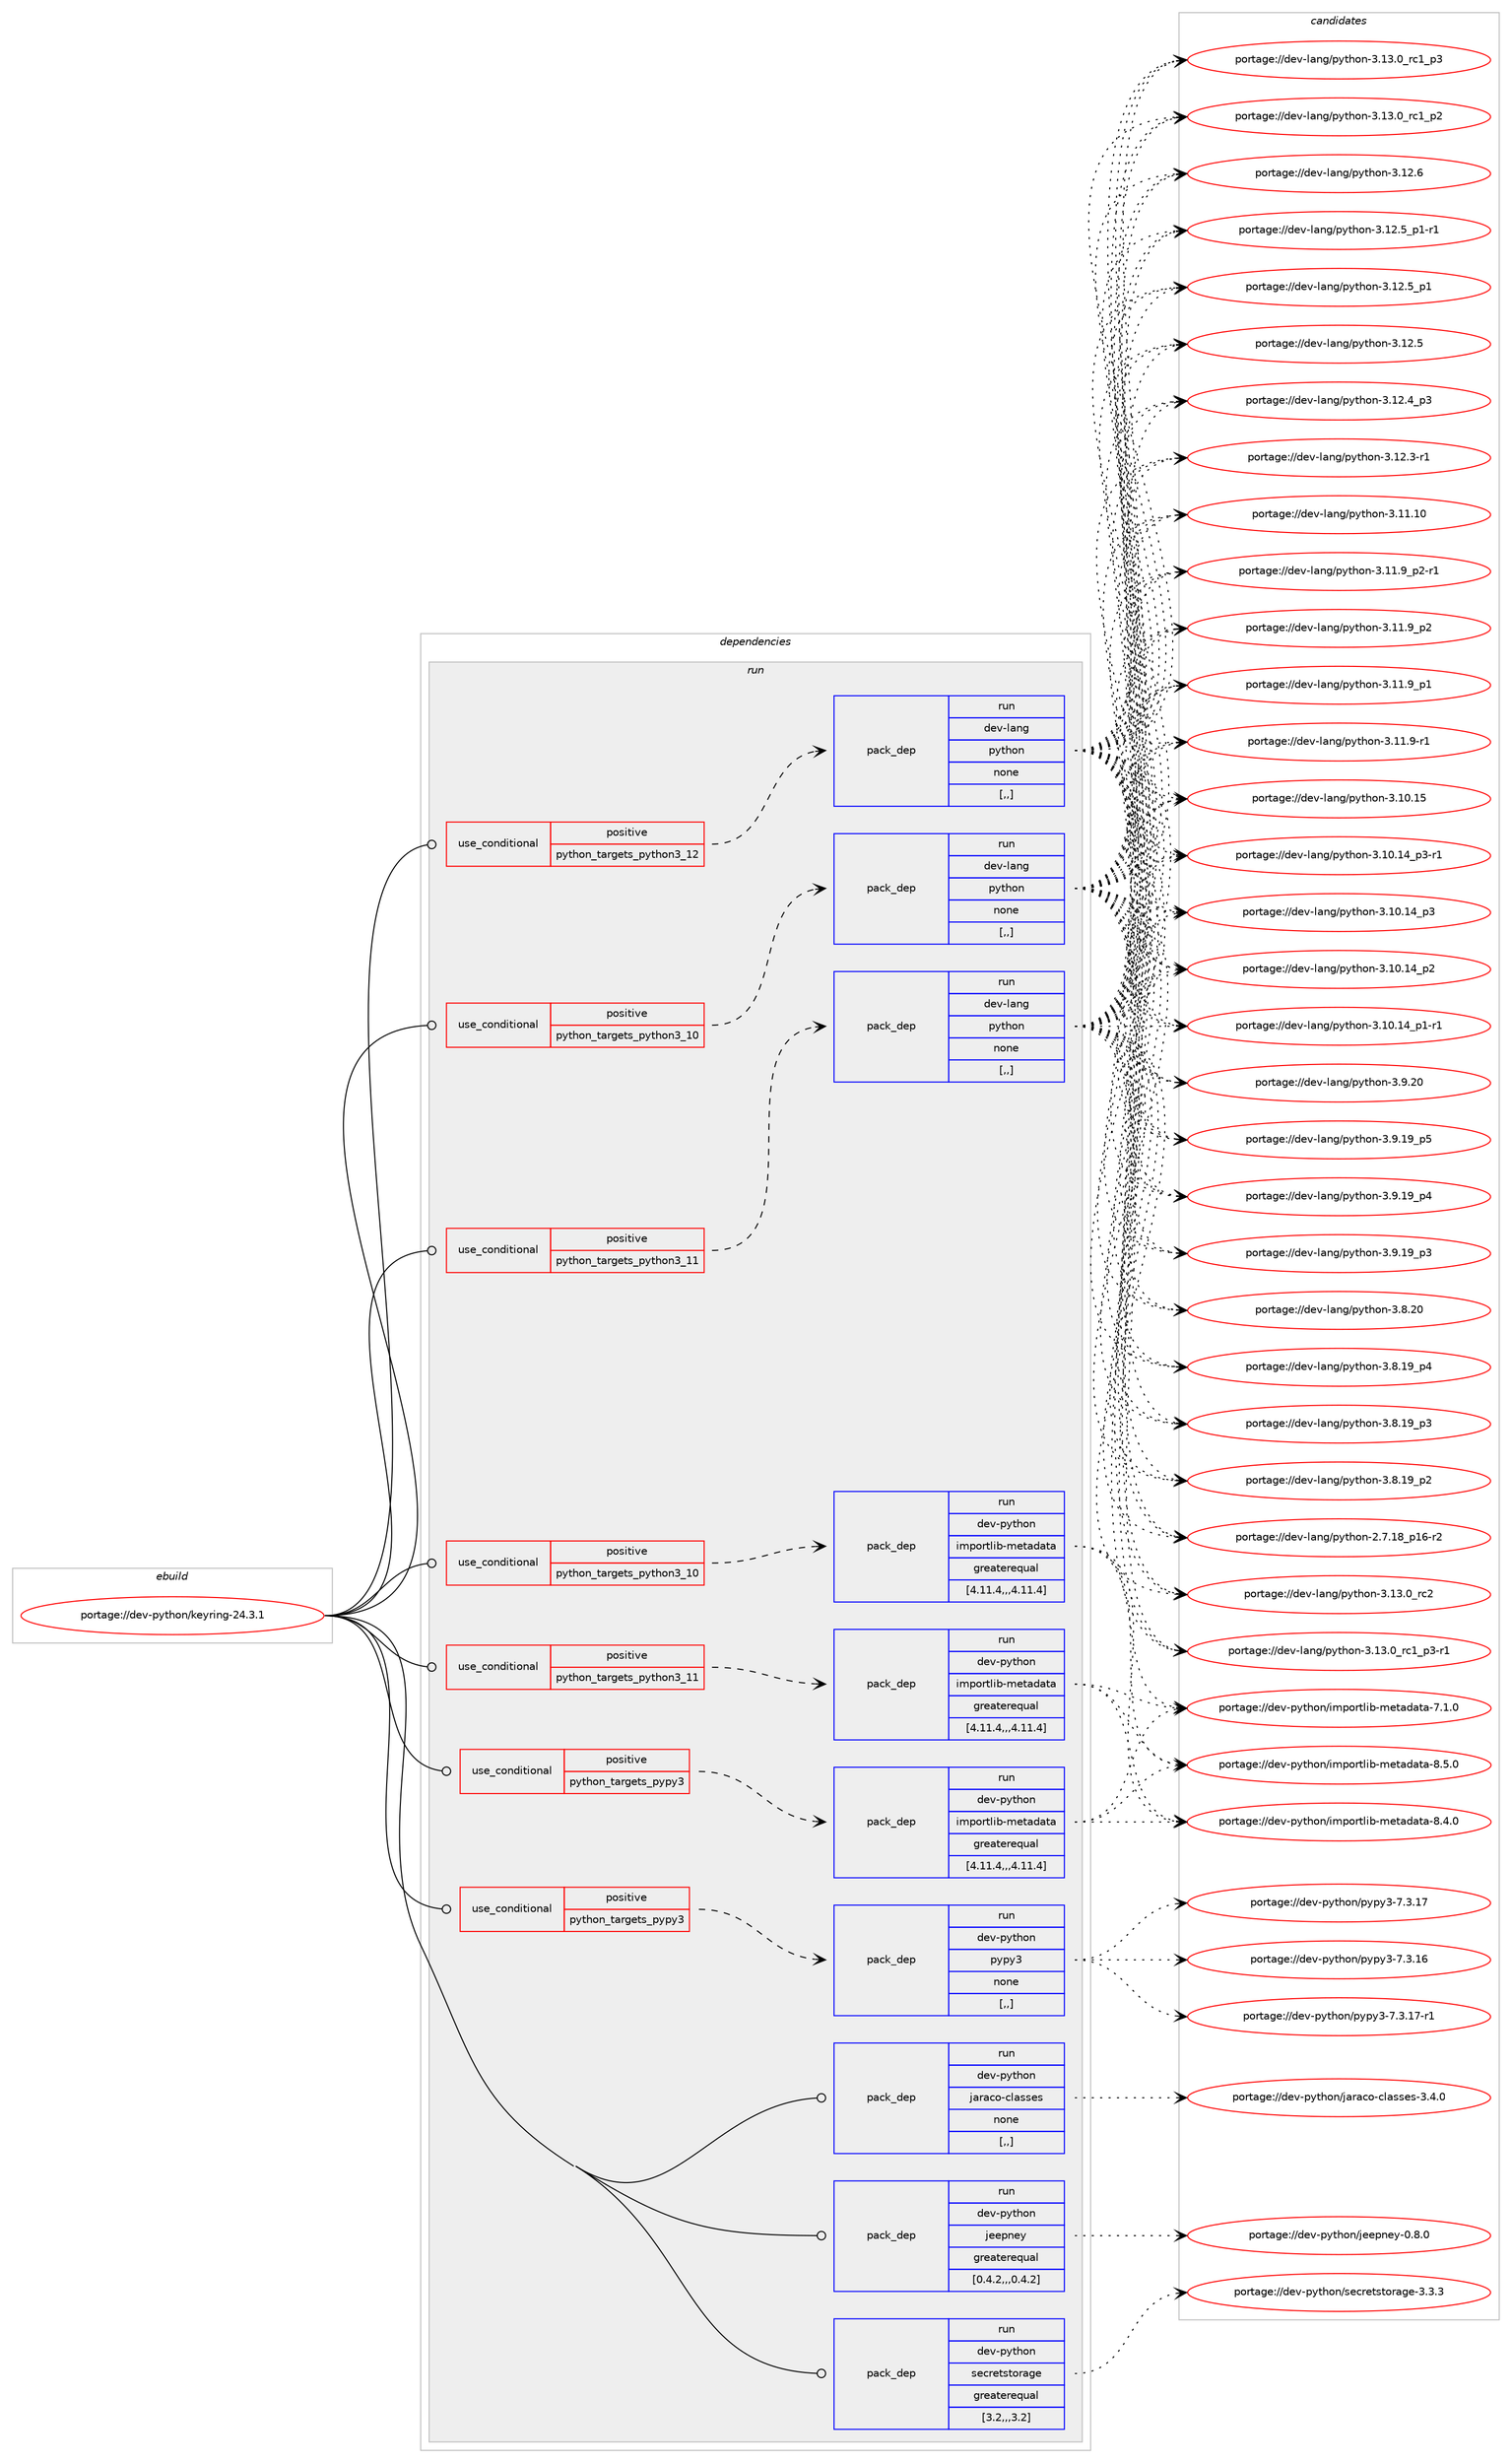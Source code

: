 digraph prolog {

# *************
# Graph options
# *************

newrank=true;
concentrate=true;
compound=true;
graph [rankdir=LR,fontname=Helvetica,fontsize=10,ranksep=1.5];#, ranksep=2.5, nodesep=0.2];
edge  [arrowhead=vee];
node  [fontname=Helvetica,fontsize=10];

# **********
# The ebuild
# **********

subgraph cluster_leftcol {
color=gray;
label=<<i>ebuild</i>>;
id [label="portage://dev-python/keyring-24.3.1", color=red, width=4, href="../dev-python/keyring-24.3.1.svg"];
}

# ****************
# The dependencies
# ****************

subgraph cluster_midcol {
color=gray;
label=<<i>dependencies</i>>;
subgraph cluster_compile {
fillcolor="#eeeeee";
style=filled;
label=<<i>compile</i>>;
}
subgraph cluster_compileandrun {
fillcolor="#eeeeee";
style=filled;
label=<<i>compile and run</i>>;
}
subgraph cluster_run {
fillcolor="#eeeeee";
style=filled;
label=<<i>run</i>>;
subgraph cond164433 {
dependency643941 [label=<<TABLE BORDER="0" CELLBORDER="1" CELLSPACING="0" CELLPADDING="4"><TR><TD ROWSPAN="3" CELLPADDING="10">use_conditional</TD></TR><TR><TD>positive</TD></TR><TR><TD>python_targets_pypy3</TD></TR></TABLE>>, shape=none, color=red];
subgraph pack474689 {
dependency643942 [label=<<TABLE BORDER="0" CELLBORDER="1" CELLSPACING="0" CELLPADDING="4" WIDTH="220"><TR><TD ROWSPAN="6" CELLPADDING="30">pack_dep</TD></TR><TR><TD WIDTH="110">run</TD></TR><TR><TD>dev-python</TD></TR><TR><TD>importlib-metadata</TD></TR><TR><TD>greaterequal</TD></TR><TR><TD>[4.11.4,,,4.11.4]</TD></TR></TABLE>>, shape=none, color=blue];
}
dependency643941:e -> dependency643942:w [weight=20,style="dashed",arrowhead="vee"];
}
id:e -> dependency643941:w [weight=20,style="solid",arrowhead="odot"];
subgraph cond164434 {
dependency643943 [label=<<TABLE BORDER="0" CELLBORDER="1" CELLSPACING="0" CELLPADDING="4"><TR><TD ROWSPAN="3" CELLPADDING="10">use_conditional</TD></TR><TR><TD>positive</TD></TR><TR><TD>python_targets_pypy3</TD></TR></TABLE>>, shape=none, color=red];
subgraph pack474690 {
dependency643944 [label=<<TABLE BORDER="0" CELLBORDER="1" CELLSPACING="0" CELLPADDING="4" WIDTH="220"><TR><TD ROWSPAN="6" CELLPADDING="30">pack_dep</TD></TR><TR><TD WIDTH="110">run</TD></TR><TR><TD>dev-python</TD></TR><TR><TD>pypy3</TD></TR><TR><TD>none</TD></TR><TR><TD>[,,]</TD></TR></TABLE>>, shape=none, color=blue];
}
dependency643943:e -> dependency643944:w [weight=20,style="dashed",arrowhead="vee"];
}
id:e -> dependency643943:w [weight=20,style="solid",arrowhead="odot"];
subgraph cond164435 {
dependency643945 [label=<<TABLE BORDER="0" CELLBORDER="1" CELLSPACING="0" CELLPADDING="4"><TR><TD ROWSPAN="3" CELLPADDING="10">use_conditional</TD></TR><TR><TD>positive</TD></TR><TR><TD>python_targets_python3_10</TD></TR></TABLE>>, shape=none, color=red];
subgraph pack474691 {
dependency643946 [label=<<TABLE BORDER="0" CELLBORDER="1" CELLSPACING="0" CELLPADDING="4" WIDTH="220"><TR><TD ROWSPAN="6" CELLPADDING="30">pack_dep</TD></TR><TR><TD WIDTH="110">run</TD></TR><TR><TD>dev-lang</TD></TR><TR><TD>python</TD></TR><TR><TD>none</TD></TR><TR><TD>[,,]</TD></TR></TABLE>>, shape=none, color=blue];
}
dependency643945:e -> dependency643946:w [weight=20,style="dashed",arrowhead="vee"];
}
id:e -> dependency643945:w [weight=20,style="solid",arrowhead="odot"];
subgraph cond164436 {
dependency643947 [label=<<TABLE BORDER="0" CELLBORDER="1" CELLSPACING="0" CELLPADDING="4"><TR><TD ROWSPAN="3" CELLPADDING="10">use_conditional</TD></TR><TR><TD>positive</TD></TR><TR><TD>python_targets_python3_10</TD></TR></TABLE>>, shape=none, color=red];
subgraph pack474692 {
dependency643948 [label=<<TABLE BORDER="0" CELLBORDER="1" CELLSPACING="0" CELLPADDING="4" WIDTH="220"><TR><TD ROWSPAN="6" CELLPADDING="30">pack_dep</TD></TR><TR><TD WIDTH="110">run</TD></TR><TR><TD>dev-python</TD></TR><TR><TD>importlib-metadata</TD></TR><TR><TD>greaterequal</TD></TR><TR><TD>[4.11.4,,,4.11.4]</TD></TR></TABLE>>, shape=none, color=blue];
}
dependency643947:e -> dependency643948:w [weight=20,style="dashed",arrowhead="vee"];
}
id:e -> dependency643947:w [weight=20,style="solid",arrowhead="odot"];
subgraph cond164437 {
dependency643949 [label=<<TABLE BORDER="0" CELLBORDER="1" CELLSPACING="0" CELLPADDING="4"><TR><TD ROWSPAN="3" CELLPADDING="10">use_conditional</TD></TR><TR><TD>positive</TD></TR><TR><TD>python_targets_python3_11</TD></TR></TABLE>>, shape=none, color=red];
subgraph pack474693 {
dependency643950 [label=<<TABLE BORDER="0" CELLBORDER="1" CELLSPACING="0" CELLPADDING="4" WIDTH="220"><TR><TD ROWSPAN="6" CELLPADDING="30">pack_dep</TD></TR><TR><TD WIDTH="110">run</TD></TR><TR><TD>dev-lang</TD></TR><TR><TD>python</TD></TR><TR><TD>none</TD></TR><TR><TD>[,,]</TD></TR></TABLE>>, shape=none, color=blue];
}
dependency643949:e -> dependency643950:w [weight=20,style="dashed",arrowhead="vee"];
}
id:e -> dependency643949:w [weight=20,style="solid",arrowhead="odot"];
subgraph cond164438 {
dependency643951 [label=<<TABLE BORDER="0" CELLBORDER="1" CELLSPACING="0" CELLPADDING="4"><TR><TD ROWSPAN="3" CELLPADDING="10">use_conditional</TD></TR><TR><TD>positive</TD></TR><TR><TD>python_targets_python3_11</TD></TR></TABLE>>, shape=none, color=red];
subgraph pack474694 {
dependency643952 [label=<<TABLE BORDER="0" CELLBORDER="1" CELLSPACING="0" CELLPADDING="4" WIDTH="220"><TR><TD ROWSPAN="6" CELLPADDING="30">pack_dep</TD></TR><TR><TD WIDTH="110">run</TD></TR><TR><TD>dev-python</TD></TR><TR><TD>importlib-metadata</TD></TR><TR><TD>greaterequal</TD></TR><TR><TD>[4.11.4,,,4.11.4]</TD></TR></TABLE>>, shape=none, color=blue];
}
dependency643951:e -> dependency643952:w [weight=20,style="dashed",arrowhead="vee"];
}
id:e -> dependency643951:w [weight=20,style="solid",arrowhead="odot"];
subgraph cond164439 {
dependency643953 [label=<<TABLE BORDER="0" CELLBORDER="1" CELLSPACING="0" CELLPADDING="4"><TR><TD ROWSPAN="3" CELLPADDING="10">use_conditional</TD></TR><TR><TD>positive</TD></TR><TR><TD>python_targets_python3_12</TD></TR></TABLE>>, shape=none, color=red];
subgraph pack474695 {
dependency643954 [label=<<TABLE BORDER="0" CELLBORDER="1" CELLSPACING="0" CELLPADDING="4" WIDTH="220"><TR><TD ROWSPAN="6" CELLPADDING="30">pack_dep</TD></TR><TR><TD WIDTH="110">run</TD></TR><TR><TD>dev-lang</TD></TR><TR><TD>python</TD></TR><TR><TD>none</TD></TR><TR><TD>[,,]</TD></TR></TABLE>>, shape=none, color=blue];
}
dependency643953:e -> dependency643954:w [weight=20,style="dashed",arrowhead="vee"];
}
id:e -> dependency643953:w [weight=20,style="solid",arrowhead="odot"];
subgraph pack474696 {
dependency643955 [label=<<TABLE BORDER="0" CELLBORDER="1" CELLSPACING="0" CELLPADDING="4" WIDTH="220"><TR><TD ROWSPAN="6" CELLPADDING="30">pack_dep</TD></TR><TR><TD WIDTH="110">run</TD></TR><TR><TD>dev-python</TD></TR><TR><TD>jaraco-classes</TD></TR><TR><TD>none</TD></TR><TR><TD>[,,]</TD></TR></TABLE>>, shape=none, color=blue];
}
id:e -> dependency643955:w [weight=20,style="solid",arrowhead="odot"];
subgraph pack474697 {
dependency643956 [label=<<TABLE BORDER="0" CELLBORDER="1" CELLSPACING="0" CELLPADDING="4" WIDTH="220"><TR><TD ROWSPAN="6" CELLPADDING="30">pack_dep</TD></TR><TR><TD WIDTH="110">run</TD></TR><TR><TD>dev-python</TD></TR><TR><TD>jeepney</TD></TR><TR><TD>greaterequal</TD></TR><TR><TD>[0.4.2,,,0.4.2]</TD></TR></TABLE>>, shape=none, color=blue];
}
id:e -> dependency643956:w [weight=20,style="solid",arrowhead="odot"];
subgraph pack474698 {
dependency643957 [label=<<TABLE BORDER="0" CELLBORDER="1" CELLSPACING="0" CELLPADDING="4" WIDTH="220"><TR><TD ROWSPAN="6" CELLPADDING="30">pack_dep</TD></TR><TR><TD WIDTH="110">run</TD></TR><TR><TD>dev-python</TD></TR><TR><TD>secretstorage</TD></TR><TR><TD>greaterequal</TD></TR><TR><TD>[3.2,,,3.2]</TD></TR></TABLE>>, shape=none, color=blue];
}
id:e -> dependency643957:w [weight=20,style="solid",arrowhead="odot"];
}
}

# **************
# The candidates
# **************

subgraph cluster_choices {
rank=same;
color=gray;
label=<<i>candidates</i>>;

subgraph choice474689 {
color=black;
nodesep=1;
choice10010111845112121116104111110471051091121111141161081059845109101116971009711697455646534648 [label="portage://dev-python/importlib-metadata-8.5.0", color=red, width=4,href="../dev-python/importlib-metadata-8.5.0.svg"];
choice10010111845112121116104111110471051091121111141161081059845109101116971009711697455646524648 [label="portage://dev-python/importlib-metadata-8.4.0", color=red, width=4,href="../dev-python/importlib-metadata-8.4.0.svg"];
choice10010111845112121116104111110471051091121111141161081059845109101116971009711697455546494648 [label="portage://dev-python/importlib-metadata-7.1.0", color=red, width=4,href="../dev-python/importlib-metadata-7.1.0.svg"];
dependency643942:e -> choice10010111845112121116104111110471051091121111141161081059845109101116971009711697455646534648:w [style=dotted,weight="100"];
dependency643942:e -> choice10010111845112121116104111110471051091121111141161081059845109101116971009711697455646524648:w [style=dotted,weight="100"];
dependency643942:e -> choice10010111845112121116104111110471051091121111141161081059845109101116971009711697455546494648:w [style=dotted,weight="100"];
}
subgraph choice474690 {
color=black;
nodesep=1;
choice100101118451121211161041111104711212111212151455546514649554511449 [label="portage://dev-python/pypy3-7.3.17-r1", color=red, width=4,href="../dev-python/pypy3-7.3.17-r1.svg"];
choice10010111845112121116104111110471121211121215145554651464955 [label="portage://dev-python/pypy3-7.3.17", color=red, width=4,href="../dev-python/pypy3-7.3.17.svg"];
choice10010111845112121116104111110471121211121215145554651464954 [label="portage://dev-python/pypy3-7.3.16", color=red, width=4,href="../dev-python/pypy3-7.3.16.svg"];
dependency643944:e -> choice100101118451121211161041111104711212111212151455546514649554511449:w [style=dotted,weight="100"];
dependency643944:e -> choice10010111845112121116104111110471121211121215145554651464955:w [style=dotted,weight="100"];
dependency643944:e -> choice10010111845112121116104111110471121211121215145554651464954:w [style=dotted,weight="100"];
}
subgraph choice474691 {
color=black;
nodesep=1;
choice10010111845108971101034711212111610411111045514649514648951149950 [label="portage://dev-lang/python-3.13.0_rc2", color=red, width=4,href="../dev-lang/python-3.13.0_rc2.svg"];
choice1001011184510897110103471121211161041111104551464951464895114994995112514511449 [label="portage://dev-lang/python-3.13.0_rc1_p3-r1", color=red, width=4,href="../dev-lang/python-3.13.0_rc1_p3-r1.svg"];
choice100101118451089711010347112121116104111110455146495146489511499499511251 [label="portage://dev-lang/python-3.13.0_rc1_p3", color=red, width=4,href="../dev-lang/python-3.13.0_rc1_p3.svg"];
choice100101118451089711010347112121116104111110455146495146489511499499511250 [label="portage://dev-lang/python-3.13.0_rc1_p2", color=red, width=4,href="../dev-lang/python-3.13.0_rc1_p2.svg"];
choice10010111845108971101034711212111610411111045514649504654 [label="portage://dev-lang/python-3.12.6", color=red, width=4,href="../dev-lang/python-3.12.6.svg"];
choice1001011184510897110103471121211161041111104551464950465395112494511449 [label="portage://dev-lang/python-3.12.5_p1-r1", color=red, width=4,href="../dev-lang/python-3.12.5_p1-r1.svg"];
choice100101118451089711010347112121116104111110455146495046539511249 [label="portage://dev-lang/python-3.12.5_p1", color=red, width=4,href="../dev-lang/python-3.12.5_p1.svg"];
choice10010111845108971101034711212111610411111045514649504653 [label="portage://dev-lang/python-3.12.5", color=red, width=4,href="../dev-lang/python-3.12.5.svg"];
choice100101118451089711010347112121116104111110455146495046529511251 [label="portage://dev-lang/python-3.12.4_p3", color=red, width=4,href="../dev-lang/python-3.12.4_p3.svg"];
choice100101118451089711010347112121116104111110455146495046514511449 [label="portage://dev-lang/python-3.12.3-r1", color=red, width=4,href="../dev-lang/python-3.12.3-r1.svg"];
choice1001011184510897110103471121211161041111104551464949464948 [label="portage://dev-lang/python-3.11.10", color=red, width=4,href="../dev-lang/python-3.11.10.svg"];
choice1001011184510897110103471121211161041111104551464949465795112504511449 [label="portage://dev-lang/python-3.11.9_p2-r1", color=red, width=4,href="../dev-lang/python-3.11.9_p2-r1.svg"];
choice100101118451089711010347112121116104111110455146494946579511250 [label="portage://dev-lang/python-3.11.9_p2", color=red, width=4,href="../dev-lang/python-3.11.9_p2.svg"];
choice100101118451089711010347112121116104111110455146494946579511249 [label="portage://dev-lang/python-3.11.9_p1", color=red, width=4,href="../dev-lang/python-3.11.9_p1.svg"];
choice100101118451089711010347112121116104111110455146494946574511449 [label="portage://dev-lang/python-3.11.9-r1", color=red, width=4,href="../dev-lang/python-3.11.9-r1.svg"];
choice1001011184510897110103471121211161041111104551464948464953 [label="portage://dev-lang/python-3.10.15", color=red, width=4,href="../dev-lang/python-3.10.15.svg"];
choice100101118451089711010347112121116104111110455146494846495295112514511449 [label="portage://dev-lang/python-3.10.14_p3-r1", color=red, width=4,href="../dev-lang/python-3.10.14_p3-r1.svg"];
choice10010111845108971101034711212111610411111045514649484649529511251 [label="portage://dev-lang/python-3.10.14_p3", color=red, width=4,href="../dev-lang/python-3.10.14_p3.svg"];
choice10010111845108971101034711212111610411111045514649484649529511250 [label="portage://dev-lang/python-3.10.14_p2", color=red, width=4,href="../dev-lang/python-3.10.14_p2.svg"];
choice100101118451089711010347112121116104111110455146494846495295112494511449 [label="portage://dev-lang/python-3.10.14_p1-r1", color=red, width=4,href="../dev-lang/python-3.10.14_p1-r1.svg"];
choice10010111845108971101034711212111610411111045514657465048 [label="portage://dev-lang/python-3.9.20", color=red, width=4,href="../dev-lang/python-3.9.20.svg"];
choice100101118451089711010347112121116104111110455146574649579511253 [label="portage://dev-lang/python-3.9.19_p5", color=red, width=4,href="../dev-lang/python-3.9.19_p5.svg"];
choice100101118451089711010347112121116104111110455146574649579511252 [label="portage://dev-lang/python-3.9.19_p4", color=red, width=4,href="../dev-lang/python-3.9.19_p4.svg"];
choice100101118451089711010347112121116104111110455146574649579511251 [label="portage://dev-lang/python-3.9.19_p3", color=red, width=4,href="../dev-lang/python-3.9.19_p3.svg"];
choice10010111845108971101034711212111610411111045514656465048 [label="portage://dev-lang/python-3.8.20", color=red, width=4,href="../dev-lang/python-3.8.20.svg"];
choice100101118451089711010347112121116104111110455146564649579511252 [label="portage://dev-lang/python-3.8.19_p4", color=red, width=4,href="../dev-lang/python-3.8.19_p4.svg"];
choice100101118451089711010347112121116104111110455146564649579511251 [label="portage://dev-lang/python-3.8.19_p3", color=red, width=4,href="../dev-lang/python-3.8.19_p3.svg"];
choice100101118451089711010347112121116104111110455146564649579511250 [label="portage://dev-lang/python-3.8.19_p2", color=red, width=4,href="../dev-lang/python-3.8.19_p2.svg"];
choice100101118451089711010347112121116104111110455046554649569511249544511450 [label="portage://dev-lang/python-2.7.18_p16-r2", color=red, width=4,href="../dev-lang/python-2.7.18_p16-r2.svg"];
dependency643946:e -> choice10010111845108971101034711212111610411111045514649514648951149950:w [style=dotted,weight="100"];
dependency643946:e -> choice1001011184510897110103471121211161041111104551464951464895114994995112514511449:w [style=dotted,weight="100"];
dependency643946:e -> choice100101118451089711010347112121116104111110455146495146489511499499511251:w [style=dotted,weight="100"];
dependency643946:e -> choice100101118451089711010347112121116104111110455146495146489511499499511250:w [style=dotted,weight="100"];
dependency643946:e -> choice10010111845108971101034711212111610411111045514649504654:w [style=dotted,weight="100"];
dependency643946:e -> choice1001011184510897110103471121211161041111104551464950465395112494511449:w [style=dotted,weight="100"];
dependency643946:e -> choice100101118451089711010347112121116104111110455146495046539511249:w [style=dotted,weight="100"];
dependency643946:e -> choice10010111845108971101034711212111610411111045514649504653:w [style=dotted,weight="100"];
dependency643946:e -> choice100101118451089711010347112121116104111110455146495046529511251:w [style=dotted,weight="100"];
dependency643946:e -> choice100101118451089711010347112121116104111110455146495046514511449:w [style=dotted,weight="100"];
dependency643946:e -> choice1001011184510897110103471121211161041111104551464949464948:w [style=dotted,weight="100"];
dependency643946:e -> choice1001011184510897110103471121211161041111104551464949465795112504511449:w [style=dotted,weight="100"];
dependency643946:e -> choice100101118451089711010347112121116104111110455146494946579511250:w [style=dotted,weight="100"];
dependency643946:e -> choice100101118451089711010347112121116104111110455146494946579511249:w [style=dotted,weight="100"];
dependency643946:e -> choice100101118451089711010347112121116104111110455146494946574511449:w [style=dotted,weight="100"];
dependency643946:e -> choice1001011184510897110103471121211161041111104551464948464953:w [style=dotted,weight="100"];
dependency643946:e -> choice100101118451089711010347112121116104111110455146494846495295112514511449:w [style=dotted,weight="100"];
dependency643946:e -> choice10010111845108971101034711212111610411111045514649484649529511251:w [style=dotted,weight="100"];
dependency643946:e -> choice10010111845108971101034711212111610411111045514649484649529511250:w [style=dotted,weight="100"];
dependency643946:e -> choice100101118451089711010347112121116104111110455146494846495295112494511449:w [style=dotted,weight="100"];
dependency643946:e -> choice10010111845108971101034711212111610411111045514657465048:w [style=dotted,weight="100"];
dependency643946:e -> choice100101118451089711010347112121116104111110455146574649579511253:w [style=dotted,weight="100"];
dependency643946:e -> choice100101118451089711010347112121116104111110455146574649579511252:w [style=dotted,weight="100"];
dependency643946:e -> choice100101118451089711010347112121116104111110455146574649579511251:w [style=dotted,weight="100"];
dependency643946:e -> choice10010111845108971101034711212111610411111045514656465048:w [style=dotted,weight="100"];
dependency643946:e -> choice100101118451089711010347112121116104111110455146564649579511252:w [style=dotted,weight="100"];
dependency643946:e -> choice100101118451089711010347112121116104111110455146564649579511251:w [style=dotted,weight="100"];
dependency643946:e -> choice100101118451089711010347112121116104111110455146564649579511250:w [style=dotted,weight="100"];
dependency643946:e -> choice100101118451089711010347112121116104111110455046554649569511249544511450:w [style=dotted,weight="100"];
}
subgraph choice474692 {
color=black;
nodesep=1;
choice10010111845112121116104111110471051091121111141161081059845109101116971009711697455646534648 [label="portage://dev-python/importlib-metadata-8.5.0", color=red, width=4,href="../dev-python/importlib-metadata-8.5.0.svg"];
choice10010111845112121116104111110471051091121111141161081059845109101116971009711697455646524648 [label="portage://dev-python/importlib-metadata-8.4.0", color=red, width=4,href="../dev-python/importlib-metadata-8.4.0.svg"];
choice10010111845112121116104111110471051091121111141161081059845109101116971009711697455546494648 [label="portage://dev-python/importlib-metadata-7.1.0", color=red, width=4,href="../dev-python/importlib-metadata-7.1.0.svg"];
dependency643948:e -> choice10010111845112121116104111110471051091121111141161081059845109101116971009711697455646534648:w [style=dotted,weight="100"];
dependency643948:e -> choice10010111845112121116104111110471051091121111141161081059845109101116971009711697455646524648:w [style=dotted,weight="100"];
dependency643948:e -> choice10010111845112121116104111110471051091121111141161081059845109101116971009711697455546494648:w [style=dotted,weight="100"];
}
subgraph choice474693 {
color=black;
nodesep=1;
choice10010111845108971101034711212111610411111045514649514648951149950 [label="portage://dev-lang/python-3.13.0_rc2", color=red, width=4,href="../dev-lang/python-3.13.0_rc2.svg"];
choice1001011184510897110103471121211161041111104551464951464895114994995112514511449 [label="portage://dev-lang/python-3.13.0_rc1_p3-r1", color=red, width=4,href="../dev-lang/python-3.13.0_rc1_p3-r1.svg"];
choice100101118451089711010347112121116104111110455146495146489511499499511251 [label="portage://dev-lang/python-3.13.0_rc1_p3", color=red, width=4,href="../dev-lang/python-3.13.0_rc1_p3.svg"];
choice100101118451089711010347112121116104111110455146495146489511499499511250 [label="portage://dev-lang/python-3.13.0_rc1_p2", color=red, width=4,href="../dev-lang/python-3.13.0_rc1_p2.svg"];
choice10010111845108971101034711212111610411111045514649504654 [label="portage://dev-lang/python-3.12.6", color=red, width=4,href="../dev-lang/python-3.12.6.svg"];
choice1001011184510897110103471121211161041111104551464950465395112494511449 [label="portage://dev-lang/python-3.12.5_p1-r1", color=red, width=4,href="../dev-lang/python-3.12.5_p1-r1.svg"];
choice100101118451089711010347112121116104111110455146495046539511249 [label="portage://dev-lang/python-3.12.5_p1", color=red, width=4,href="../dev-lang/python-3.12.5_p1.svg"];
choice10010111845108971101034711212111610411111045514649504653 [label="portage://dev-lang/python-3.12.5", color=red, width=4,href="../dev-lang/python-3.12.5.svg"];
choice100101118451089711010347112121116104111110455146495046529511251 [label="portage://dev-lang/python-3.12.4_p3", color=red, width=4,href="../dev-lang/python-3.12.4_p3.svg"];
choice100101118451089711010347112121116104111110455146495046514511449 [label="portage://dev-lang/python-3.12.3-r1", color=red, width=4,href="../dev-lang/python-3.12.3-r1.svg"];
choice1001011184510897110103471121211161041111104551464949464948 [label="portage://dev-lang/python-3.11.10", color=red, width=4,href="../dev-lang/python-3.11.10.svg"];
choice1001011184510897110103471121211161041111104551464949465795112504511449 [label="portage://dev-lang/python-3.11.9_p2-r1", color=red, width=4,href="../dev-lang/python-3.11.9_p2-r1.svg"];
choice100101118451089711010347112121116104111110455146494946579511250 [label="portage://dev-lang/python-3.11.9_p2", color=red, width=4,href="../dev-lang/python-3.11.9_p2.svg"];
choice100101118451089711010347112121116104111110455146494946579511249 [label="portage://dev-lang/python-3.11.9_p1", color=red, width=4,href="../dev-lang/python-3.11.9_p1.svg"];
choice100101118451089711010347112121116104111110455146494946574511449 [label="portage://dev-lang/python-3.11.9-r1", color=red, width=4,href="../dev-lang/python-3.11.9-r1.svg"];
choice1001011184510897110103471121211161041111104551464948464953 [label="portage://dev-lang/python-3.10.15", color=red, width=4,href="../dev-lang/python-3.10.15.svg"];
choice100101118451089711010347112121116104111110455146494846495295112514511449 [label="portage://dev-lang/python-3.10.14_p3-r1", color=red, width=4,href="../dev-lang/python-3.10.14_p3-r1.svg"];
choice10010111845108971101034711212111610411111045514649484649529511251 [label="portage://dev-lang/python-3.10.14_p3", color=red, width=4,href="../dev-lang/python-3.10.14_p3.svg"];
choice10010111845108971101034711212111610411111045514649484649529511250 [label="portage://dev-lang/python-3.10.14_p2", color=red, width=4,href="../dev-lang/python-3.10.14_p2.svg"];
choice100101118451089711010347112121116104111110455146494846495295112494511449 [label="portage://dev-lang/python-3.10.14_p1-r1", color=red, width=4,href="../dev-lang/python-3.10.14_p1-r1.svg"];
choice10010111845108971101034711212111610411111045514657465048 [label="portage://dev-lang/python-3.9.20", color=red, width=4,href="../dev-lang/python-3.9.20.svg"];
choice100101118451089711010347112121116104111110455146574649579511253 [label="portage://dev-lang/python-3.9.19_p5", color=red, width=4,href="../dev-lang/python-3.9.19_p5.svg"];
choice100101118451089711010347112121116104111110455146574649579511252 [label="portage://dev-lang/python-3.9.19_p4", color=red, width=4,href="../dev-lang/python-3.9.19_p4.svg"];
choice100101118451089711010347112121116104111110455146574649579511251 [label="portage://dev-lang/python-3.9.19_p3", color=red, width=4,href="../dev-lang/python-3.9.19_p3.svg"];
choice10010111845108971101034711212111610411111045514656465048 [label="portage://dev-lang/python-3.8.20", color=red, width=4,href="../dev-lang/python-3.8.20.svg"];
choice100101118451089711010347112121116104111110455146564649579511252 [label="portage://dev-lang/python-3.8.19_p4", color=red, width=4,href="../dev-lang/python-3.8.19_p4.svg"];
choice100101118451089711010347112121116104111110455146564649579511251 [label="portage://dev-lang/python-3.8.19_p3", color=red, width=4,href="../dev-lang/python-3.8.19_p3.svg"];
choice100101118451089711010347112121116104111110455146564649579511250 [label="portage://dev-lang/python-3.8.19_p2", color=red, width=4,href="../dev-lang/python-3.8.19_p2.svg"];
choice100101118451089711010347112121116104111110455046554649569511249544511450 [label="portage://dev-lang/python-2.7.18_p16-r2", color=red, width=4,href="../dev-lang/python-2.7.18_p16-r2.svg"];
dependency643950:e -> choice10010111845108971101034711212111610411111045514649514648951149950:w [style=dotted,weight="100"];
dependency643950:e -> choice1001011184510897110103471121211161041111104551464951464895114994995112514511449:w [style=dotted,weight="100"];
dependency643950:e -> choice100101118451089711010347112121116104111110455146495146489511499499511251:w [style=dotted,weight="100"];
dependency643950:e -> choice100101118451089711010347112121116104111110455146495146489511499499511250:w [style=dotted,weight="100"];
dependency643950:e -> choice10010111845108971101034711212111610411111045514649504654:w [style=dotted,weight="100"];
dependency643950:e -> choice1001011184510897110103471121211161041111104551464950465395112494511449:w [style=dotted,weight="100"];
dependency643950:e -> choice100101118451089711010347112121116104111110455146495046539511249:w [style=dotted,weight="100"];
dependency643950:e -> choice10010111845108971101034711212111610411111045514649504653:w [style=dotted,weight="100"];
dependency643950:e -> choice100101118451089711010347112121116104111110455146495046529511251:w [style=dotted,weight="100"];
dependency643950:e -> choice100101118451089711010347112121116104111110455146495046514511449:w [style=dotted,weight="100"];
dependency643950:e -> choice1001011184510897110103471121211161041111104551464949464948:w [style=dotted,weight="100"];
dependency643950:e -> choice1001011184510897110103471121211161041111104551464949465795112504511449:w [style=dotted,weight="100"];
dependency643950:e -> choice100101118451089711010347112121116104111110455146494946579511250:w [style=dotted,weight="100"];
dependency643950:e -> choice100101118451089711010347112121116104111110455146494946579511249:w [style=dotted,weight="100"];
dependency643950:e -> choice100101118451089711010347112121116104111110455146494946574511449:w [style=dotted,weight="100"];
dependency643950:e -> choice1001011184510897110103471121211161041111104551464948464953:w [style=dotted,weight="100"];
dependency643950:e -> choice100101118451089711010347112121116104111110455146494846495295112514511449:w [style=dotted,weight="100"];
dependency643950:e -> choice10010111845108971101034711212111610411111045514649484649529511251:w [style=dotted,weight="100"];
dependency643950:e -> choice10010111845108971101034711212111610411111045514649484649529511250:w [style=dotted,weight="100"];
dependency643950:e -> choice100101118451089711010347112121116104111110455146494846495295112494511449:w [style=dotted,weight="100"];
dependency643950:e -> choice10010111845108971101034711212111610411111045514657465048:w [style=dotted,weight="100"];
dependency643950:e -> choice100101118451089711010347112121116104111110455146574649579511253:w [style=dotted,weight="100"];
dependency643950:e -> choice100101118451089711010347112121116104111110455146574649579511252:w [style=dotted,weight="100"];
dependency643950:e -> choice100101118451089711010347112121116104111110455146574649579511251:w [style=dotted,weight="100"];
dependency643950:e -> choice10010111845108971101034711212111610411111045514656465048:w [style=dotted,weight="100"];
dependency643950:e -> choice100101118451089711010347112121116104111110455146564649579511252:w [style=dotted,weight="100"];
dependency643950:e -> choice100101118451089711010347112121116104111110455146564649579511251:w [style=dotted,weight="100"];
dependency643950:e -> choice100101118451089711010347112121116104111110455146564649579511250:w [style=dotted,weight="100"];
dependency643950:e -> choice100101118451089711010347112121116104111110455046554649569511249544511450:w [style=dotted,weight="100"];
}
subgraph choice474694 {
color=black;
nodesep=1;
choice10010111845112121116104111110471051091121111141161081059845109101116971009711697455646534648 [label="portage://dev-python/importlib-metadata-8.5.0", color=red, width=4,href="../dev-python/importlib-metadata-8.5.0.svg"];
choice10010111845112121116104111110471051091121111141161081059845109101116971009711697455646524648 [label="portage://dev-python/importlib-metadata-8.4.0", color=red, width=4,href="../dev-python/importlib-metadata-8.4.0.svg"];
choice10010111845112121116104111110471051091121111141161081059845109101116971009711697455546494648 [label="portage://dev-python/importlib-metadata-7.1.0", color=red, width=4,href="../dev-python/importlib-metadata-7.1.0.svg"];
dependency643952:e -> choice10010111845112121116104111110471051091121111141161081059845109101116971009711697455646534648:w [style=dotted,weight="100"];
dependency643952:e -> choice10010111845112121116104111110471051091121111141161081059845109101116971009711697455646524648:w [style=dotted,weight="100"];
dependency643952:e -> choice10010111845112121116104111110471051091121111141161081059845109101116971009711697455546494648:w [style=dotted,weight="100"];
}
subgraph choice474695 {
color=black;
nodesep=1;
choice10010111845108971101034711212111610411111045514649514648951149950 [label="portage://dev-lang/python-3.13.0_rc2", color=red, width=4,href="../dev-lang/python-3.13.0_rc2.svg"];
choice1001011184510897110103471121211161041111104551464951464895114994995112514511449 [label="portage://dev-lang/python-3.13.0_rc1_p3-r1", color=red, width=4,href="../dev-lang/python-3.13.0_rc1_p3-r1.svg"];
choice100101118451089711010347112121116104111110455146495146489511499499511251 [label="portage://dev-lang/python-3.13.0_rc1_p3", color=red, width=4,href="../dev-lang/python-3.13.0_rc1_p3.svg"];
choice100101118451089711010347112121116104111110455146495146489511499499511250 [label="portage://dev-lang/python-3.13.0_rc1_p2", color=red, width=4,href="../dev-lang/python-3.13.0_rc1_p2.svg"];
choice10010111845108971101034711212111610411111045514649504654 [label="portage://dev-lang/python-3.12.6", color=red, width=4,href="../dev-lang/python-3.12.6.svg"];
choice1001011184510897110103471121211161041111104551464950465395112494511449 [label="portage://dev-lang/python-3.12.5_p1-r1", color=red, width=4,href="../dev-lang/python-3.12.5_p1-r1.svg"];
choice100101118451089711010347112121116104111110455146495046539511249 [label="portage://dev-lang/python-3.12.5_p1", color=red, width=4,href="../dev-lang/python-3.12.5_p1.svg"];
choice10010111845108971101034711212111610411111045514649504653 [label="portage://dev-lang/python-3.12.5", color=red, width=4,href="../dev-lang/python-3.12.5.svg"];
choice100101118451089711010347112121116104111110455146495046529511251 [label="portage://dev-lang/python-3.12.4_p3", color=red, width=4,href="../dev-lang/python-3.12.4_p3.svg"];
choice100101118451089711010347112121116104111110455146495046514511449 [label="portage://dev-lang/python-3.12.3-r1", color=red, width=4,href="../dev-lang/python-3.12.3-r1.svg"];
choice1001011184510897110103471121211161041111104551464949464948 [label="portage://dev-lang/python-3.11.10", color=red, width=4,href="../dev-lang/python-3.11.10.svg"];
choice1001011184510897110103471121211161041111104551464949465795112504511449 [label="portage://dev-lang/python-3.11.9_p2-r1", color=red, width=4,href="../dev-lang/python-3.11.9_p2-r1.svg"];
choice100101118451089711010347112121116104111110455146494946579511250 [label="portage://dev-lang/python-3.11.9_p2", color=red, width=4,href="../dev-lang/python-3.11.9_p2.svg"];
choice100101118451089711010347112121116104111110455146494946579511249 [label="portage://dev-lang/python-3.11.9_p1", color=red, width=4,href="../dev-lang/python-3.11.9_p1.svg"];
choice100101118451089711010347112121116104111110455146494946574511449 [label="portage://dev-lang/python-3.11.9-r1", color=red, width=4,href="../dev-lang/python-3.11.9-r1.svg"];
choice1001011184510897110103471121211161041111104551464948464953 [label="portage://dev-lang/python-3.10.15", color=red, width=4,href="../dev-lang/python-3.10.15.svg"];
choice100101118451089711010347112121116104111110455146494846495295112514511449 [label="portage://dev-lang/python-3.10.14_p3-r1", color=red, width=4,href="../dev-lang/python-3.10.14_p3-r1.svg"];
choice10010111845108971101034711212111610411111045514649484649529511251 [label="portage://dev-lang/python-3.10.14_p3", color=red, width=4,href="../dev-lang/python-3.10.14_p3.svg"];
choice10010111845108971101034711212111610411111045514649484649529511250 [label="portage://dev-lang/python-3.10.14_p2", color=red, width=4,href="../dev-lang/python-3.10.14_p2.svg"];
choice100101118451089711010347112121116104111110455146494846495295112494511449 [label="portage://dev-lang/python-3.10.14_p1-r1", color=red, width=4,href="../dev-lang/python-3.10.14_p1-r1.svg"];
choice10010111845108971101034711212111610411111045514657465048 [label="portage://dev-lang/python-3.9.20", color=red, width=4,href="../dev-lang/python-3.9.20.svg"];
choice100101118451089711010347112121116104111110455146574649579511253 [label="portage://dev-lang/python-3.9.19_p5", color=red, width=4,href="../dev-lang/python-3.9.19_p5.svg"];
choice100101118451089711010347112121116104111110455146574649579511252 [label="portage://dev-lang/python-3.9.19_p4", color=red, width=4,href="../dev-lang/python-3.9.19_p4.svg"];
choice100101118451089711010347112121116104111110455146574649579511251 [label="portage://dev-lang/python-3.9.19_p3", color=red, width=4,href="../dev-lang/python-3.9.19_p3.svg"];
choice10010111845108971101034711212111610411111045514656465048 [label="portage://dev-lang/python-3.8.20", color=red, width=4,href="../dev-lang/python-3.8.20.svg"];
choice100101118451089711010347112121116104111110455146564649579511252 [label="portage://dev-lang/python-3.8.19_p4", color=red, width=4,href="../dev-lang/python-3.8.19_p4.svg"];
choice100101118451089711010347112121116104111110455146564649579511251 [label="portage://dev-lang/python-3.8.19_p3", color=red, width=4,href="../dev-lang/python-3.8.19_p3.svg"];
choice100101118451089711010347112121116104111110455146564649579511250 [label="portage://dev-lang/python-3.8.19_p2", color=red, width=4,href="../dev-lang/python-3.8.19_p2.svg"];
choice100101118451089711010347112121116104111110455046554649569511249544511450 [label="portage://dev-lang/python-2.7.18_p16-r2", color=red, width=4,href="../dev-lang/python-2.7.18_p16-r2.svg"];
dependency643954:e -> choice10010111845108971101034711212111610411111045514649514648951149950:w [style=dotted,weight="100"];
dependency643954:e -> choice1001011184510897110103471121211161041111104551464951464895114994995112514511449:w [style=dotted,weight="100"];
dependency643954:e -> choice100101118451089711010347112121116104111110455146495146489511499499511251:w [style=dotted,weight="100"];
dependency643954:e -> choice100101118451089711010347112121116104111110455146495146489511499499511250:w [style=dotted,weight="100"];
dependency643954:e -> choice10010111845108971101034711212111610411111045514649504654:w [style=dotted,weight="100"];
dependency643954:e -> choice1001011184510897110103471121211161041111104551464950465395112494511449:w [style=dotted,weight="100"];
dependency643954:e -> choice100101118451089711010347112121116104111110455146495046539511249:w [style=dotted,weight="100"];
dependency643954:e -> choice10010111845108971101034711212111610411111045514649504653:w [style=dotted,weight="100"];
dependency643954:e -> choice100101118451089711010347112121116104111110455146495046529511251:w [style=dotted,weight="100"];
dependency643954:e -> choice100101118451089711010347112121116104111110455146495046514511449:w [style=dotted,weight="100"];
dependency643954:e -> choice1001011184510897110103471121211161041111104551464949464948:w [style=dotted,weight="100"];
dependency643954:e -> choice1001011184510897110103471121211161041111104551464949465795112504511449:w [style=dotted,weight="100"];
dependency643954:e -> choice100101118451089711010347112121116104111110455146494946579511250:w [style=dotted,weight="100"];
dependency643954:e -> choice100101118451089711010347112121116104111110455146494946579511249:w [style=dotted,weight="100"];
dependency643954:e -> choice100101118451089711010347112121116104111110455146494946574511449:w [style=dotted,weight="100"];
dependency643954:e -> choice1001011184510897110103471121211161041111104551464948464953:w [style=dotted,weight="100"];
dependency643954:e -> choice100101118451089711010347112121116104111110455146494846495295112514511449:w [style=dotted,weight="100"];
dependency643954:e -> choice10010111845108971101034711212111610411111045514649484649529511251:w [style=dotted,weight="100"];
dependency643954:e -> choice10010111845108971101034711212111610411111045514649484649529511250:w [style=dotted,weight="100"];
dependency643954:e -> choice100101118451089711010347112121116104111110455146494846495295112494511449:w [style=dotted,weight="100"];
dependency643954:e -> choice10010111845108971101034711212111610411111045514657465048:w [style=dotted,weight="100"];
dependency643954:e -> choice100101118451089711010347112121116104111110455146574649579511253:w [style=dotted,weight="100"];
dependency643954:e -> choice100101118451089711010347112121116104111110455146574649579511252:w [style=dotted,weight="100"];
dependency643954:e -> choice100101118451089711010347112121116104111110455146574649579511251:w [style=dotted,weight="100"];
dependency643954:e -> choice10010111845108971101034711212111610411111045514656465048:w [style=dotted,weight="100"];
dependency643954:e -> choice100101118451089711010347112121116104111110455146564649579511252:w [style=dotted,weight="100"];
dependency643954:e -> choice100101118451089711010347112121116104111110455146564649579511251:w [style=dotted,weight="100"];
dependency643954:e -> choice100101118451089711010347112121116104111110455146564649579511250:w [style=dotted,weight="100"];
dependency643954:e -> choice100101118451089711010347112121116104111110455046554649569511249544511450:w [style=dotted,weight="100"];
}
subgraph choice474696 {
color=black;
nodesep=1;
choice1001011184511212111610411111047106971149799111459910897115115101115455146524648 [label="portage://dev-python/jaraco-classes-3.4.0", color=red, width=4,href="../dev-python/jaraco-classes-3.4.0.svg"];
dependency643955:e -> choice1001011184511212111610411111047106971149799111459910897115115101115455146524648:w [style=dotted,weight="100"];
}
subgraph choice474697 {
color=black;
nodesep=1;
choice1001011184511212111610411111047106101101112110101121454846564648 [label="portage://dev-python/jeepney-0.8.0", color=red, width=4,href="../dev-python/jeepney-0.8.0.svg"];
dependency643956:e -> choice1001011184511212111610411111047106101101112110101121454846564648:w [style=dotted,weight="100"];
}
subgraph choice474698 {
color=black;
nodesep=1;
choice10010111845112121116104111110471151019911410111611511611111497103101455146514651 [label="portage://dev-python/secretstorage-3.3.3", color=red, width=4,href="../dev-python/secretstorage-3.3.3.svg"];
dependency643957:e -> choice10010111845112121116104111110471151019911410111611511611111497103101455146514651:w [style=dotted,weight="100"];
}
}

}
